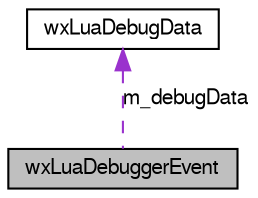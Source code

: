 digraph G
{
  edge [fontname="FreeSans",fontsize="10",labelfontname="FreeSans",labelfontsize="10"];
  node [fontname="FreeSans",fontsize="10",shape=record];
  Node1 [label="wxLuaDebuggerEvent",height=0.2,width=0.4,color="black", fillcolor="grey75", style="filled" fontcolor="black"];
  Node2 -> Node1 [dir=back,color="darkorchid3",fontsize="10",style="dashed",label="m_debugData",fontname="FreeSans"];
  Node2 [label="wxLuaDebugData",height=0.2,width=0.4,color="black", fillcolor="white", style="filled",URL="$classwxLuaDebugData.html"];
}
